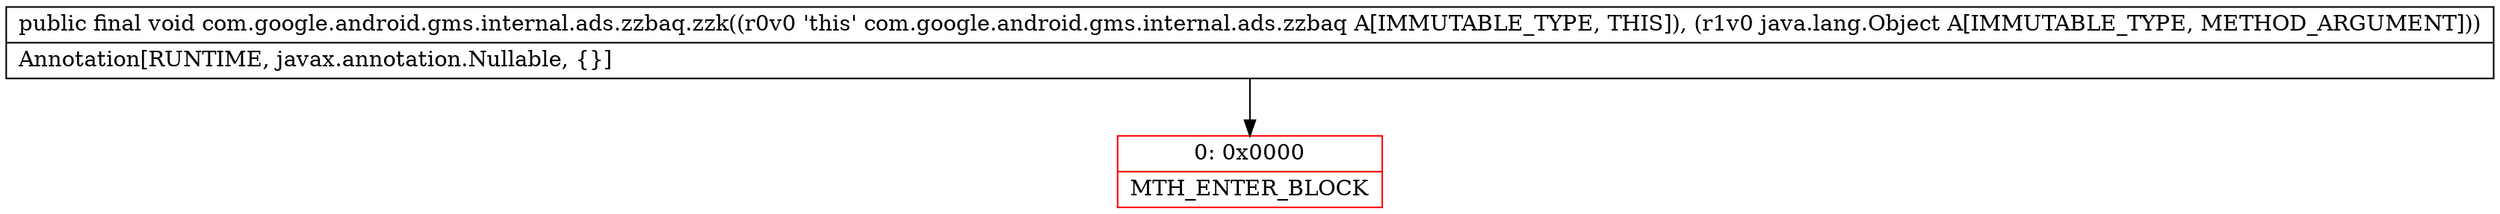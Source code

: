 digraph "CFG forcom.google.android.gms.internal.ads.zzbaq.zzk(Ljava\/lang\/Object;)V" {
subgraph cluster_Region_1363474260 {
label = "R(0)";
node [shape=record,color=blue];
}
Node_0 [shape=record,color=red,label="{0\:\ 0x0000|MTH_ENTER_BLOCK\l}"];
MethodNode[shape=record,label="{public final void com.google.android.gms.internal.ads.zzbaq.zzk((r0v0 'this' com.google.android.gms.internal.ads.zzbaq A[IMMUTABLE_TYPE, THIS]), (r1v0 java.lang.Object A[IMMUTABLE_TYPE, METHOD_ARGUMENT]))  | Annotation[RUNTIME, javax.annotation.Nullable, \{\}]\l}"];
MethodNode -> Node_0;
}

